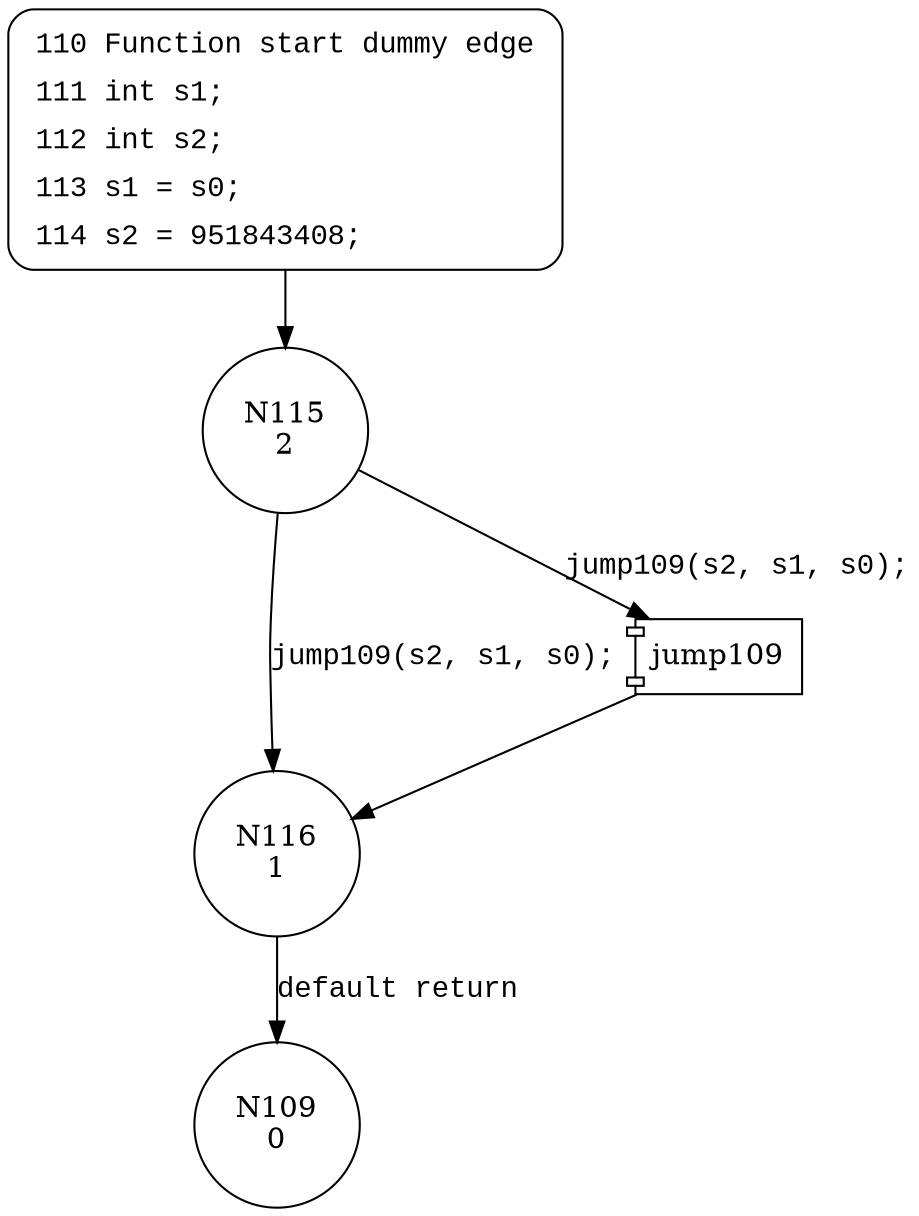 digraph block109 {
115 [shape="circle" label="N115\n2"]
116 [shape="circle" label="N116\n1"]
109 [shape="circle" label="N109\n0"]
110 [style="filled,bold" penwidth="1" fillcolor="white" fontname="Courier New" shape="Mrecord" label=<<table border="0" cellborder="0" cellpadding="3" bgcolor="white"><tr><td align="right">110</td><td align="left">Function start dummy edge</td></tr><tr><td align="right">111</td><td align="left">int s1;</td></tr><tr><td align="right">112</td><td align="left">int s2;</td></tr><tr><td align="right">113</td><td align="left">s1 = s0;</td></tr><tr><td align="right">114</td><td align="left">s2 = 951843408;</td></tr></table>>]
110 -> 115[label=""]
100032 [shape="component" label="jump109"]
115 -> 100032 [label="jump109(s2, s1, s0);" fontname="Courier New"]
100032 -> 116 [label="" fontname="Courier New"]
115 -> 116 [label="jump109(s2, s1, s0);" fontname="Courier New"]
116 -> 109 [label="default return" fontname="Courier New"]
}